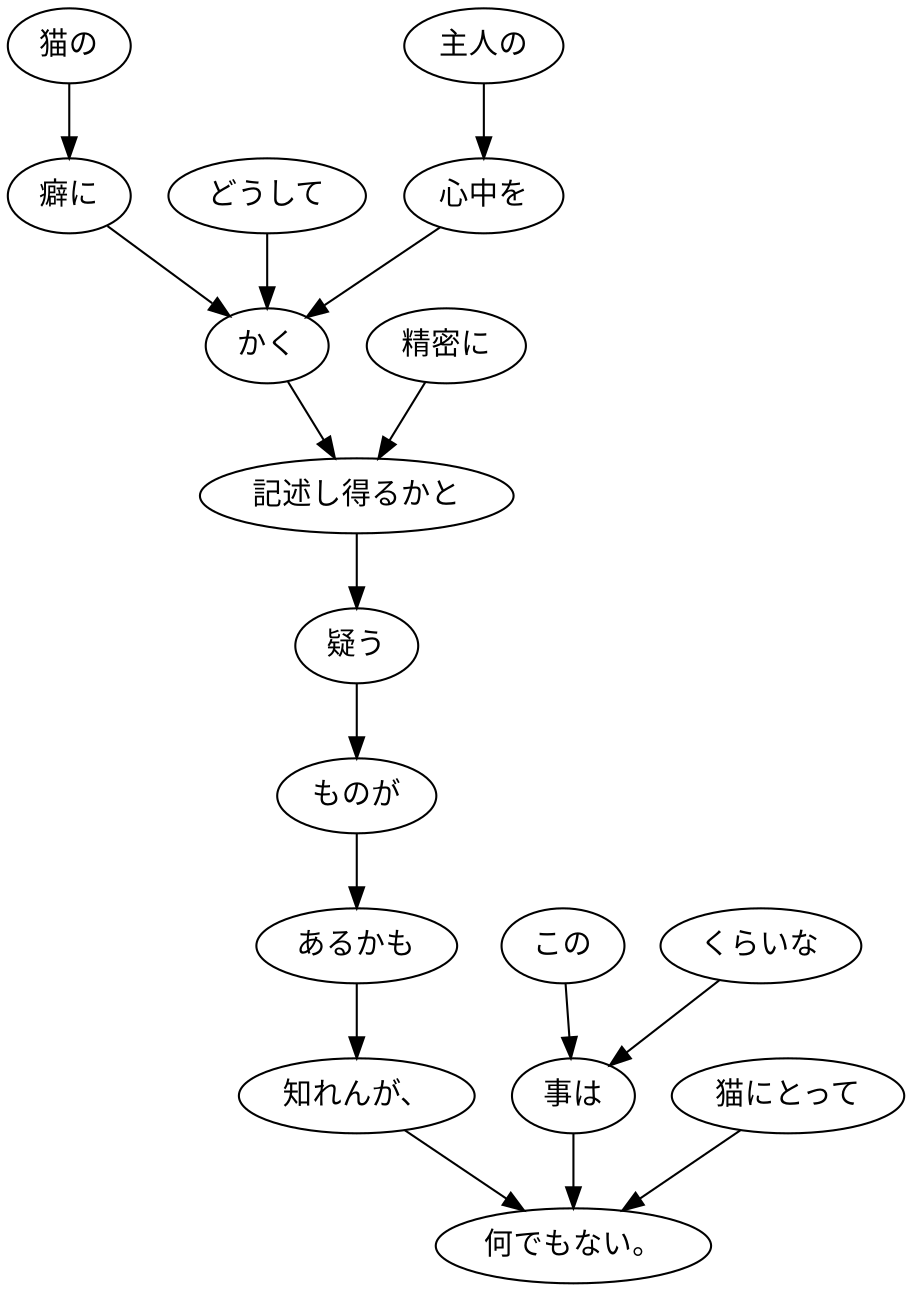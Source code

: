 digraph graph6380 {
	node0 [label="猫の"];
	node1 [label="癖に"];
	node2 [label="どうして"];
	node3 [label="主人の"];
	node4 [label="心中を"];
	node5 [label="かく"];
	node6 [label="精密に"];
	node7 [label="記述し得るかと"];
	node8 [label="疑う"];
	node9 [label="ものが"];
	node10 [label="あるかも"];
	node11 [label="知れんが、"];
	node12 [label="この"];
	node13 [label="くらいな"];
	node14 [label="事は"];
	node15 [label="猫にとって"];
	node16 [label="何でもない。"];
	node0 -> node1;
	node1 -> node5;
	node2 -> node5;
	node3 -> node4;
	node4 -> node5;
	node5 -> node7;
	node6 -> node7;
	node7 -> node8;
	node8 -> node9;
	node9 -> node10;
	node10 -> node11;
	node11 -> node16;
	node12 -> node14;
	node13 -> node14;
	node14 -> node16;
	node15 -> node16;
}

